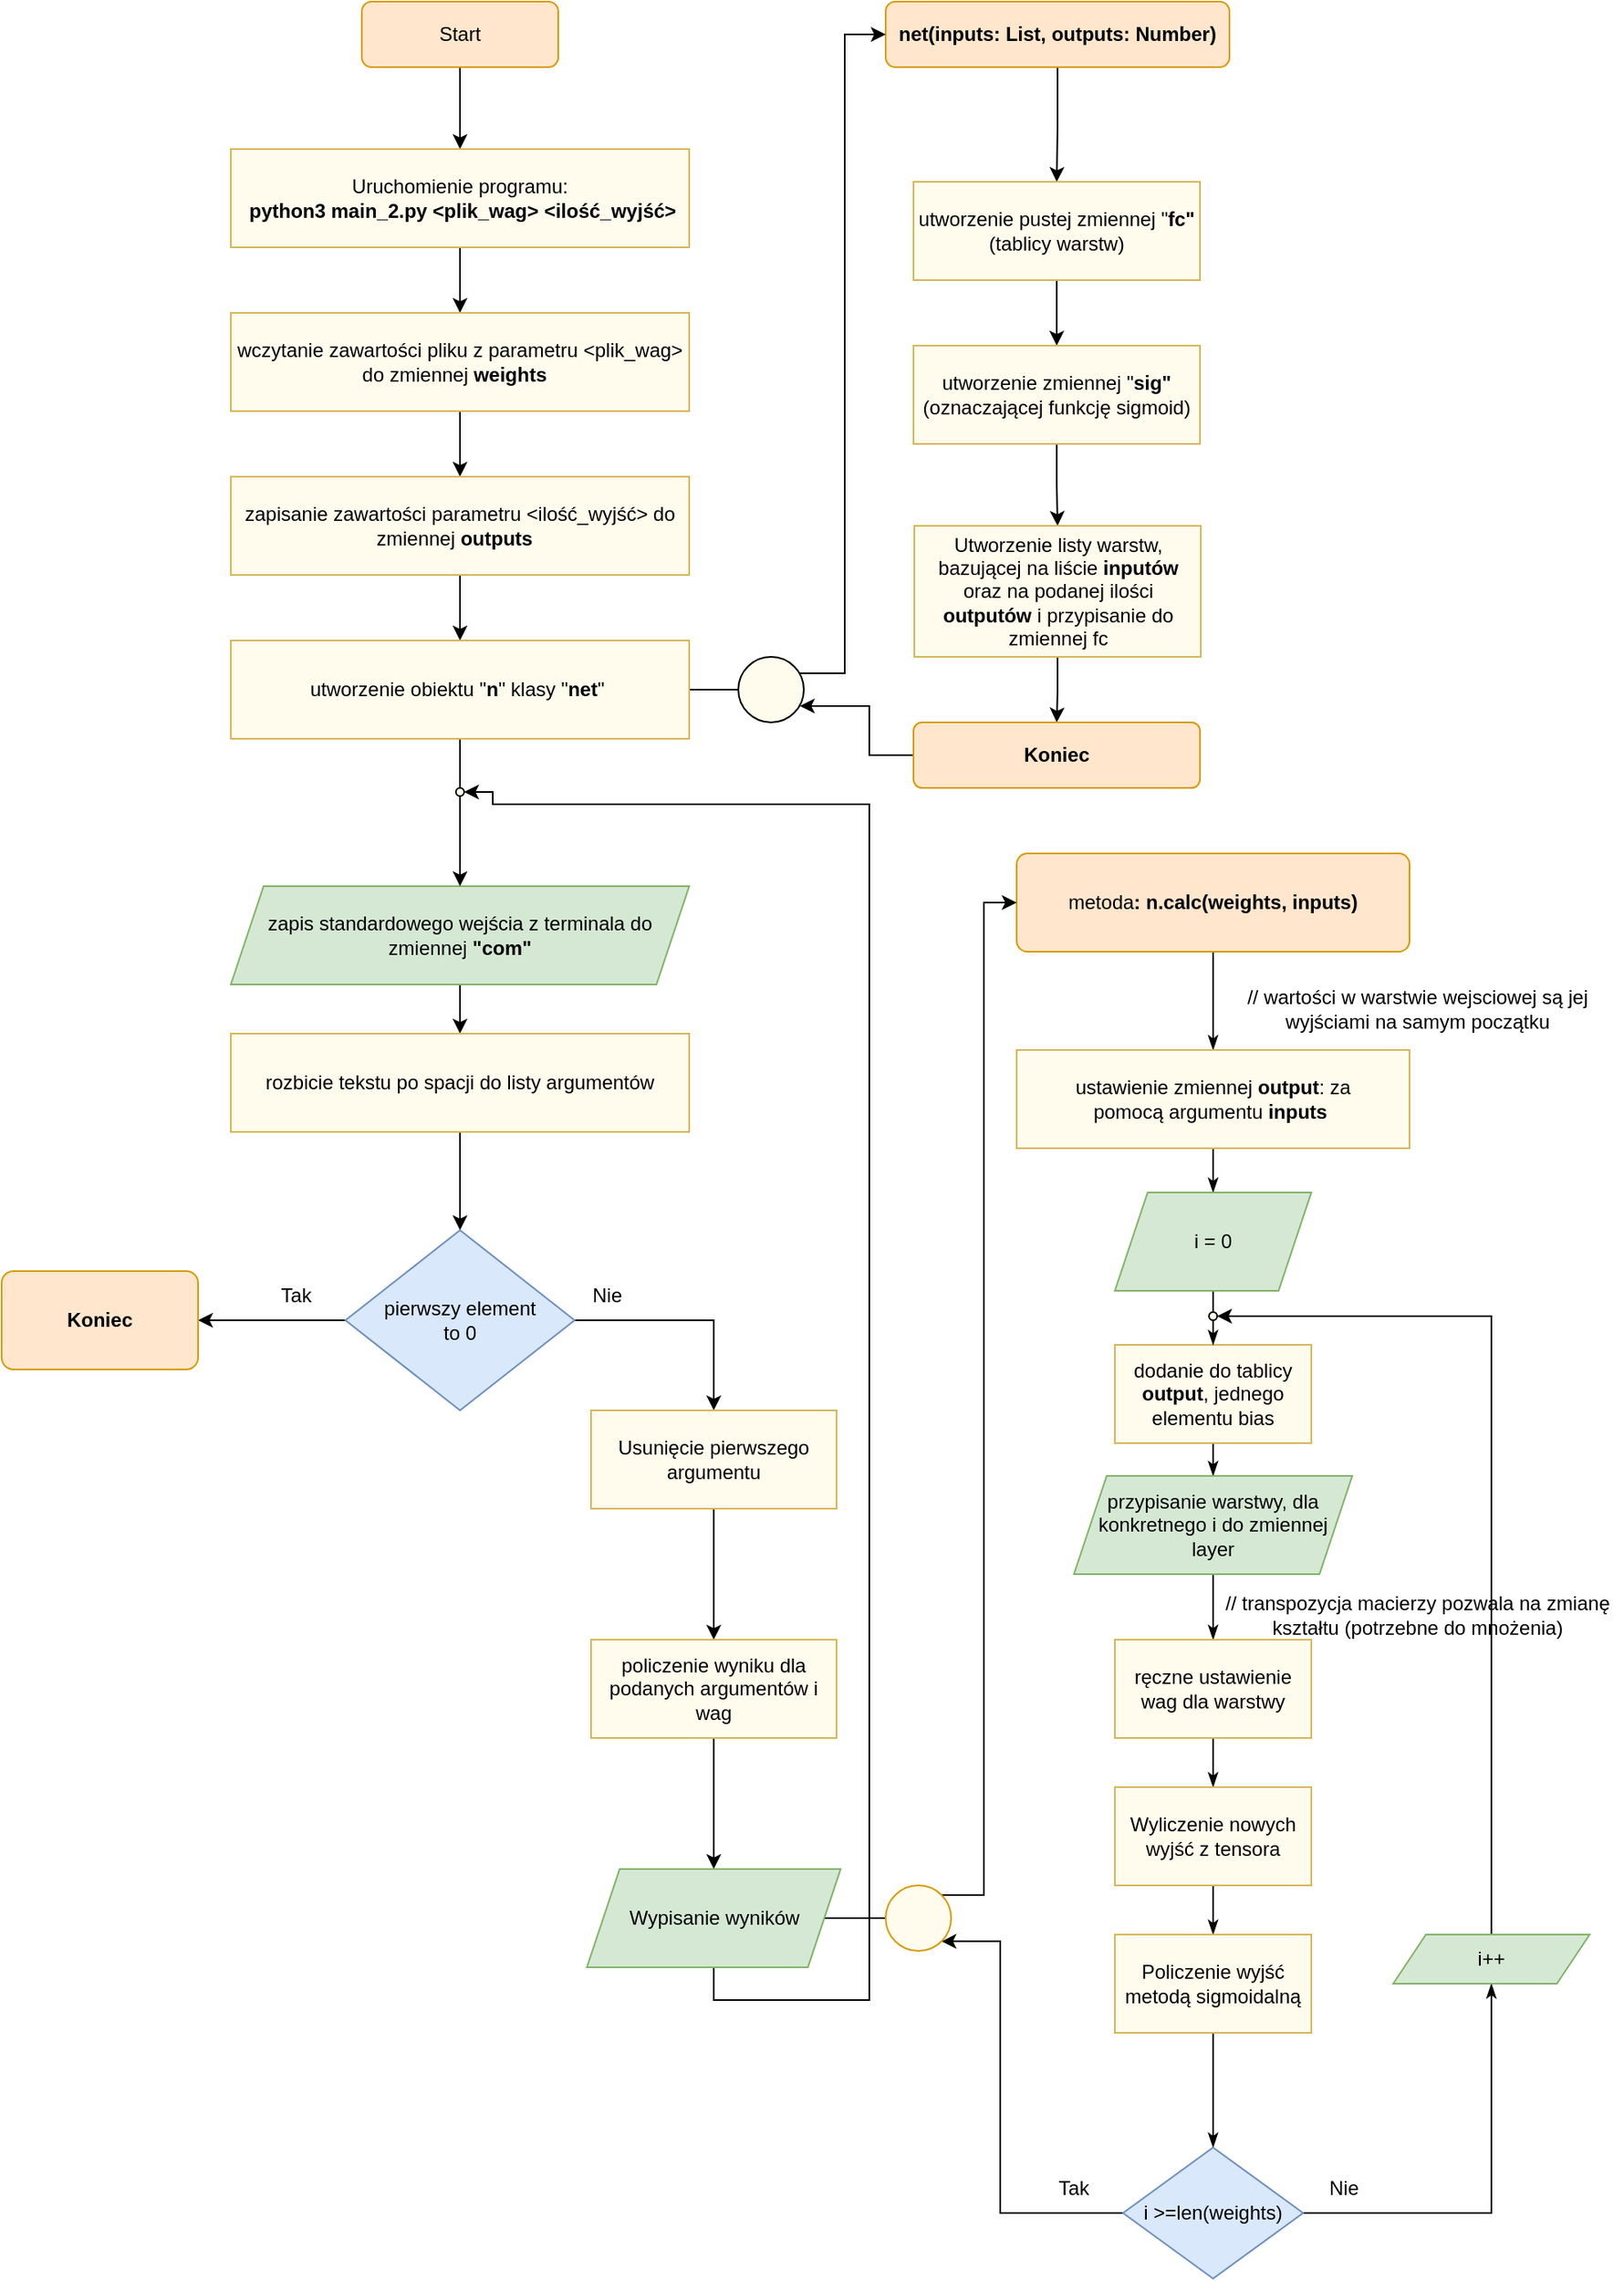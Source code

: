 <mxfile version="18.0.6" type="device"><diagram id="G3kfgfx3IevGa7mNwENL" name="Page-1"><mxGraphModel dx="2324" dy="2000" grid="1" gridSize="10" guides="1" tooltips="1" connect="1" arrows="1" fold="1" page="1" pageScale="1" pageWidth="1169" pageHeight="827" math="0" shadow="0"><root><mxCell id="0"/><mxCell id="1" parent="0"/><mxCell id="YVPmEyxwl0NTkwEvats3-7" value="" style="edgeStyle=orthogonalEdgeStyle;rounded=0;orthogonalLoop=1;jettySize=auto;html=1;" edge="1" parent="1" source="YVPmEyxwl0NTkwEvats3-2" target="YVPmEyxwl0NTkwEvats3-6"><mxGeometry relative="1" as="geometry"/></mxCell><mxCell id="YVPmEyxwl0NTkwEvats3-2" value="Start" style="rounded=1;whiteSpace=wrap;html=1;fillColor=#ffe6cc;strokeColor=#d79b00;" vertex="1" parent="1"><mxGeometry x="160" y="40" width="120" height="40" as="geometry"/></mxCell><mxCell id="YVPmEyxwl0NTkwEvats3-9" value="" style="edgeStyle=orthogonalEdgeStyle;rounded=0;orthogonalLoop=1;jettySize=auto;html=1;" edge="1" parent="1" source="YVPmEyxwl0NTkwEvats3-6" target="YVPmEyxwl0NTkwEvats3-8"><mxGeometry relative="1" as="geometry"/></mxCell><mxCell id="YVPmEyxwl0NTkwEvats3-6" value="Uruchomienie programu:&lt;br&gt;&amp;nbsp;&lt;b&gt;python3 main_2.py &amp;lt;plik_wag&amp;gt; &amp;lt;ilość_wyjść&amp;gt;&lt;/b&gt;" style="whiteSpace=wrap;html=1;fillColor=#FFFBED;rounded=1;arcSize=0;strokeColor=#d6b656;" vertex="1" parent="1"><mxGeometry x="80" y="130" width="280" height="60" as="geometry"/></mxCell><mxCell id="YVPmEyxwl0NTkwEvats3-11" value="" style="edgeStyle=orthogonalEdgeStyle;rounded=0;orthogonalLoop=1;jettySize=auto;html=1;" edge="1" parent="1" source="YVPmEyxwl0NTkwEvats3-8" target="YVPmEyxwl0NTkwEvats3-10"><mxGeometry relative="1" as="geometry"/></mxCell><mxCell id="YVPmEyxwl0NTkwEvats3-8" value="wczytanie zawartości pliku z parametru &amp;lt;plik_wag&amp;gt; do zmiennej &lt;b&gt;weights&lt;/b&gt;&amp;nbsp;&amp;nbsp;" style="whiteSpace=wrap;html=1;fillColor=#FFFBED;strokeColor=#d6b656;rounded=1;arcSize=0;" vertex="1" parent="1"><mxGeometry x="80" y="230" width="280" height="60" as="geometry"/></mxCell><mxCell id="YVPmEyxwl0NTkwEvats3-13" value="" style="edgeStyle=orthogonalEdgeStyle;rounded=0;orthogonalLoop=1;jettySize=auto;html=1;" edge="1" parent="1" source="YVPmEyxwl0NTkwEvats3-10" target="YVPmEyxwl0NTkwEvats3-12"><mxGeometry relative="1" as="geometry"/></mxCell><mxCell id="YVPmEyxwl0NTkwEvats3-10" value="zapisanie zawartości parametru &amp;lt;ilość_wyjść&amp;gt; do zmiennej &lt;b&gt;outputs&lt;/b&gt;&amp;nbsp;&amp;nbsp;" style="whiteSpace=wrap;html=1;fillColor=#FFFBED;strokeColor=#d6b656;rounded=1;arcSize=0;" vertex="1" parent="1"><mxGeometry x="80" y="330" width="280" height="60" as="geometry"/></mxCell><mxCell id="YVPmEyxwl0NTkwEvats3-32" style="edgeStyle=orthogonalEdgeStyle;rounded=0;orthogonalLoop=1;jettySize=auto;html=1;exitX=1;exitY=0.5;exitDx=0;exitDy=0;entryX=0;entryY=0.5;entryDx=0;entryDy=0;endArrow=none;endFill=0;" edge="1" parent="1" source="YVPmEyxwl0NTkwEvats3-12" target="YVPmEyxwl0NTkwEvats3-31"><mxGeometry relative="1" as="geometry"/></mxCell><mxCell id="YVPmEyxwl0NTkwEvats3-57" style="edgeStyle=orthogonalEdgeStyle;rounded=0;orthogonalLoop=1;jettySize=auto;html=1;exitX=0.5;exitY=1;exitDx=0;exitDy=0;entryX=0.5;entryY=0;entryDx=0;entryDy=0;endArrow=none;endFill=0;" edge="1" parent="1" source="YVPmEyxwl0NTkwEvats3-12" target="YVPmEyxwl0NTkwEvats3-56"><mxGeometry relative="1" as="geometry"/></mxCell><mxCell id="YVPmEyxwl0NTkwEvats3-12" value="utworzenie obiektu &quot;&lt;b&gt;n&lt;/b&gt;&quot; klasy &quot;&lt;b&gt;net&lt;/b&gt;&quot;&amp;nbsp;" style="whiteSpace=wrap;html=1;fillColor=#FFFBED;strokeColor=#d6b656;rounded=1;arcSize=0;" vertex="1" parent="1"><mxGeometry x="80" y="430" width="280" height="60" as="geometry"/></mxCell><mxCell id="YVPmEyxwl0NTkwEvats3-17" value="" style="edgeStyle=orthogonalEdgeStyle;rounded=0;orthogonalLoop=1;jettySize=auto;html=1;" edge="1" parent="1" source="YVPmEyxwl0NTkwEvats3-15" target="YVPmEyxwl0NTkwEvats3-16"><mxGeometry relative="1" as="geometry"/></mxCell><mxCell id="YVPmEyxwl0NTkwEvats3-15" value="&lt;b&gt;net(inputs: List, outputs: Number)&lt;/b&gt;" style="rounded=1;whiteSpace=wrap;html=1;fillColor=#ffe6cc;strokeColor=#d79b00;" vertex="1" parent="1"><mxGeometry x="480" y="40" width="210" height="40" as="geometry"/></mxCell><mxCell id="YVPmEyxwl0NTkwEvats3-19" value="" style="edgeStyle=orthogonalEdgeStyle;rounded=0;orthogonalLoop=1;jettySize=auto;html=1;" edge="1" parent="1" source="YVPmEyxwl0NTkwEvats3-16" target="YVPmEyxwl0NTkwEvats3-18"><mxGeometry relative="1" as="geometry"/></mxCell><mxCell id="YVPmEyxwl0NTkwEvats3-16" value="utworzenie pustej zmiennej &quot;&lt;b&gt;fc&quot;&lt;/b&gt; (tablicy warstw)" style="whiteSpace=wrap;html=1;fillColor=#FFFBED;strokeColor=#d6b656;rounded=1;arcSize=0;" vertex="1" parent="1"><mxGeometry x="497" y="150" width="175" height="60" as="geometry"/></mxCell><mxCell id="YVPmEyxwl0NTkwEvats3-21" value="" style="edgeStyle=orthogonalEdgeStyle;rounded=0;orthogonalLoop=1;jettySize=auto;html=1;" edge="1" parent="1" source="YVPmEyxwl0NTkwEvats3-18" target="YVPmEyxwl0NTkwEvats3-20"><mxGeometry relative="1" as="geometry"/></mxCell><mxCell id="YVPmEyxwl0NTkwEvats3-18" value="utworzenie zmiennej &quot;&lt;b&gt;sig&quot;&lt;/b&gt; (oznaczającej funkcję sigmoid)" style="whiteSpace=wrap;html=1;fillColor=#FFFBED;strokeColor=#d6b656;rounded=1;arcSize=0;" vertex="1" parent="1"><mxGeometry x="497" y="250" width="175" height="60" as="geometry"/></mxCell><mxCell id="YVPmEyxwl0NTkwEvats3-29" value="" style="edgeStyle=orthogonalEdgeStyle;rounded=0;orthogonalLoop=1;jettySize=auto;html=1;" edge="1" parent="1" source="YVPmEyxwl0NTkwEvats3-20" target="YVPmEyxwl0NTkwEvats3-28"><mxGeometry relative="1" as="geometry"/></mxCell><mxCell id="YVPmEyxwl0NTkwEvats3-20" value="Utworzenie listy warstw, bazującej na liście &lt;b&gt;inputów&lt;/b&gt; oraz na podanej ilości &lt;b&gt;outputów &lt;/b&gt;i przypisanie do zmiennej fc" style="whiteSpace=wrap;html=1;fillColor=#FFFBED;strokeColor=#d6b656;rounded=1;arcSize=0;" vertex="1" parent="1"><mxGeometry x="497.5" y="360" width="175" height="80" as="geometry"/></mxCell><mxCell id="YVPmEyxwl0NTkwEvats3-35" style="edgeStyle=orthogonalEdgeStyle;rounded=0;orthogonalLoop=1;jettySize=auto;html=1;exitX=0;exitY=0.5;exitDx=0;exitDy=0;endArrow=classic;endFill=1;entryX=0.94;entryY=0.737;entryDx=0;entryDy=0;entryPerimeter=0;" edge="1" parent="1" source="YVPmEyxwl0NTkwEvats3-28" target="YVPmEyxwl0NTkwEvats3-31"><mxGeometry relative="1" as="geometry"><mxPoint x="430" y="460" as="targetPoint"/><Array as="points"><mxPoint x="470" y="500"/><mxPoint x="470" y="470"/><mxPoint x="428" y="470"/></Array></mxGeometry></mxCell><mxCell id="YVPmEyxwl0NTkwEvats3-28" value="&lt;b&gt;Koniec&lt;/b&gt;" style="whiteSpace=wrap;html=1;fillColor=#ffe6cc;strokeColor=#d79b00;rounded=1;arcSize=13;" vertex="1" parent="1"><mxGeometry x="497" y="480" width="175" height="40" as="geometry"/></mxCell><mxCell id="YVPmEyxwl0NTkwEvats3-34" style="edgeStyle=orthogonalEdgeStyle;rounded=0;orthogonalLoop=1;jettySize=auto;html=1;exitX=1;exitY=0.5;exitDx=0;exitDy=0;entryX=0;entryY=0.5;entryDx=0;entryDy=0;endArrow=classic;endFill=1;" edge="1" parent="1" source="YVPmEyxwl0NTkwEvats3-31" target="YVPmEyxwl0NTkwEvats3-15"><mxGeometry relative="1" as="geometry"><Array as="points"><mxPoint x="420" y="460"/><mxPoint x="420" y="450"/><mxPoint x="455" y="450"/><mxPoint x="455" y="60"/></Array></mxGeometry></mxCell><mxCell id="YVPmEyxwl0NTkwEvats3-31" value="" style="ellipse;whiteSpace=wrap;html=1;fillColor=#FFFBED;" vertex="1" parent="1"><mxGeometry x="390" y="440" width="40" height="40" as="geometry"/></mxCell><mxCell id="YVPmEyxwl0NTkwEvats3-39" value="" style="edgeStyle=orthogonalEdgeStyle;rounded=0;orthogonalLoop=1;jettySize=auto;html=1;endArrow=classic;endFill=1;" edge="1" parent="1" source="YVPmEyxwl0NTkwEvats3-36" target="YVPmEyxwl0NTkwEvats3-38"><mxGeometry relative="1" as="geometry"/></mxCell><mxCell id="YVPmEyxwl0NTkwEvats3-36" value="zapis standardowego wejścia z terminala do zmiennej &lt;b&gt;&quot;com&quot;&lt;/b&gt;" style="shape=parallelogram;perimeter=parallelogramPerimeter;whiteSpace=wrap;html=1;fixedSize=1;fillColor=#d5e8d4;strokeColor=#82b366;" vertex="1" parent="1"><mxGeometry x="80" y="580" width="280" height="60" as="geometry"/></mxCell><mxCell id="YVPmEyxwl0NTkwEvats3-43" value="" style="edgeStyle=orthogonalEdgeStyle;rounded=0;orthogonalLoop=1;jettySize=auto;html=1;endArrow=classic;endFill=1;" edge="1" parent="1" source="YVPmEyxwl0NTkwEvats3-38" target="YVPmEyxwl0NTkwEvats3-42"><mxGeometry relative="1" as="geometry"/></mxCell><mxCell id="YVPmEyxwl0NTkwEvats3-38" value="rozbicie tekstu po spacji do listy argumentów" style="whiteSpace=wrap;html=1;fillColor=#FFFBED;strokeColor=#d6b656;rounded=1;arcSize=0;" vertex="1" parent="1"><mxGeometry x="80" y="670" width="280" height="60" as="geometry"/></mxCell><mxCell id="YVPmEyxwl0NTkwEvats3-45" value="" style="edgeStyle=orthogonalEdgeStyle;rounded=0;orthogonalLoop=1;jettySize=auto;html=1;endArrow=classic;endFill=1;" edge="1" parent="1" source="YVPmEyxwl0NTkwEvats3-42" target="YVPmEyxwl0NTkwEvats3-44"><mxGeometry relative="1" as="geometry"/></mxCell><mxCell id="YVPmEyxwl0NTkwEvats3-49" value="" style="edgeStyle=orthogonalEdgeStyle;rounded=0;orthogonalLoop=1;jettySize=auto;html=1;endArrow=classic;endFill=1;entryX=0.5;entryY=0;entryDx=0;entryDy=0;" edge="1" parent="1" source="YVPmEyxwl0NTkwEvats3-42" target="YVPmEyxwl0NTkwEvats3-48"><mxGeometry relative="1" as="geometry"/></mxCell><mxCell id="YVPmEyxwl0NTkwEvats3-42" value="pierwszy element &lt;br&gt;to 0" style="rhombus;whiteSpace=wrap;html=1;fillColor=#dae8fc;strokeColor=#6c8ebf;rounded=1;arcSize=0;" vertex="1" parent="1"><mxGeometry x="150" y="790" width="140" height="110" as="geometry"/></mxCell><mxCell id="YVPmEyxwl0NTkwEvats3-44" value="&lt;b&gt;Koniec&lt;/b&gt;" style="whiteSpace=wrap;html=1;fillColor=#ffe6cc;strokeColor=#d79b00;rounded=1;arcSize=12;" vertex="1" parent="1"><mxGeometry x="-60" y="815" width="120" height="60" as="geometry"/></mxCell><mxCell id="YVPmEyxwl0NTkwEvats3-46" value="Tak" style="text;html=1;strokeColor=none;fillColor=none;align=center;verticalAlign=middle;whiteSpace=wrap;rounded=0;" vertex="1" parent="1"><mxGeometry x="90" y="815" width="60" height="30" as="geometry"/></mxCell><mxCell id="YVPmEyxwl0NTkwEvats3-47" value="Nie" style="text;html=1;strokeColor=none;fillColor=none;align=center;verticalAlign=middle;whiteSpace=wrap;rounded=0;" vertex="1" parent="1"><mxGeometry x="280" y="815" width="60" height="30" as="geometry"/></mxCell><mxCell id="YVPmEyxwl0NTkwEvats3-52" value="" style="edgeStyle=orthogonalEdgeStyle;rounded=0;orthogonalLoop=1;jettySize=auto;html=1;endArrow=classic;endFill=1;" edge="1" parent="1" source="YVPmEyxwl0NTkwEvats3-48" target="YVPmEyxwl0NTkwEvats3-51"><mxGeometry relative="1" as="geometry"/></mxCell><mxCell id="YVPmEyxwl0NTkwEvats3-48" value="Usunięcie pierwszego argumentu" style="whiteSpace=wrap;html=1;fillColor=#FFFBED;strokeColor=#d6b656;rounded=1;arcSize=0;" vertex="1" parent="1"><mxGeometry x="300" y="900" width="150" height="60" as="geometry"/></mxCell><mxCell id="YVPmEyxwl0NTkwEvats3-54" value="" style="edgeStyle=orthogonalEdgeStyle;rounded=0;orthogonalLoop=1;jettySize=auto;html=1;endArrow=classic;endFill=1;" edge="1" parent="1" source="YVPmEyxwl0NTkwEvats3-51" target="YVPmEyxwl0NTkwEvats3-53"><mxGeometry relative="1" as="geometry"/></mxCell><mxCell id="YVPmEyxwl0NTkwEvats3-51" value="policzenie wyniku dla podanych argumentów i wag" style="whiteSpace=wrap;html=1;fillColor=#FFFBED;strokeColor=#d6b656;rounded=1;arcSize=0;" vertex="1" parent="1"><mxGeometry x="300" y="1040" width="150" height="60" as="geometry"/></mxCell><mxCell id="YVPmEyxwl0NTkwEvats3-55" style="edgeStyle=orthogonalEdgeStyle;rounded=0;orthogonalLoop=1;jettySize=auto;html=1;exitX=0.5;exitY=1;exitDx=0;exitDy=0;endArrow=classic;endFill=1;entryX=1;entryY=0.5;entryDx=0;entryDy=0;" edge="1" parent="1" source="YVPmEyxwl0NTkwEvats3-53" target="YVPmEyxwl0NTkwEvats3-56"><mxGeometry relative="1" as="geometry"><mxPoint x="230" y="520" as="targetPoint"/><Array as="points"><mxPoint x="375" y="1260"/><mxPoint x="470" y="1260"/><mxPoint x="470" y="530"/><mxPoint x="240" y="530"/><mxPoint x="240" y="523"/></Array></mxGeometry></mxCell><mxCell id="YVPmEyxwl0NTkwEvats3-91" value="" style="edgeStyle=orthogonalEdgeStyle;rounded=0;orthogonalLoop=1;jettySize=auto;html=1;endArrow=none;endFill=0;" edge="1" parent="1" source="YVPmEyxwl0NTkwEvats3-53" target="YVPmEyxwl0NTkwEvats3-90"><mxGeometry relative="1" as="geometry"/></mxCell><mxCell id="YVPmEyxwl0NTkwEvats3-53" value="Wypisanie wyników" style="shape=parallelogram;perimeter=parallelogramPerimeter;whiteSpace=wrap;html=1;fixedSize=1;fillColor=#d5e8d4;strokeColor=#82b366;rounded=1;arcSize=0;" vertex="1" parent="1"><mxGeometry x="297.5" y="1180" width="155" height="60" as="geometry"/></mxCell><mxCell id="YVPmEyxwl0NTkwEvats3-59" style="edgeStyle=orthogonalEdgeStyle;rounded=0;orthogonalLoop=1;jettySize=auto;html=1;exitX=0.5;exitY=1;exitDx=0;exitDy=0;entryX=0.5;entryY=0;entryDx=0;entryDy=0;endArrow=classic;endFill=1;" edge="1" parent="1" source="YVPmEyxwl0NTkwEvats3-56" target="YVPmEyxwl0NTkwEvats3-36"><mxGeometry relative="1" as="geometry"/></mxCell><mxCell id="YVPmEyxwl0NTkwEvats3-56" value="" style="ellipse;whiteSpace=wrap;html=1;fillColor=#FFFBED;" vertex="1" parent="1"><mxGeometry x="217.5" y="520" width="5" height="5" as="geometry"/></mxCell><mxCell id="YVPmEyxwl0NTkwEvats3-63" value="" style="edgeStyle=orthogonalEdgeStyle;rounded=0;orthogonalLoop=1;jettySize=auto;html=1;endArrow=classicThin;endFill=1;" edge="1" parent="1" source="YVPmEyxwl0NTkwEvats3-60" target="YVPmEyxwl0NTkwEvats3-62"><mxGeometry relative="1" as="geometry"/></mxCell><mxCell id="YVPmEyxwl0NTkwEvats3-60" value="metoda&lt;b&gt;: n.calc(weights, inputs)&lt;/b&gt;" style="whiteSpace=wrap;html=1;fillColor=#ffe6cc;strokeColor=#d79b00;rounded=1;arcSize=11;" vertex="1" parent="1"><mxGeometry x="560" y="560" width="240" height="60" as="geometry"/></mxCell><mxCell id="YVPmEyxwl0NTkwEvats3-65" value="" style="edgeStyle=orthogonalEdgeStyle;rounded=0;orthogonalLoop=1;jettySize=auto;html=1;endArrow=classicThin;endFill=1;" edge="1" parent="1" source="YVPmEyxwl0NTkwEvats3-62" target="YVPmEyxwl0NTkwEvats3-64"><mxGeometry relative="1" as="geometry"/></mxCell><mxCell id="YVPmEyxwl0NTkwEvats3-62" value="ustawienie zmiennej &lt;b&gt;output&lt;/b&gt;: za pomocą&lt;b&gt;&amp;nbsp;&lt;/b&gt;argumentu&lt;b&gt; inputs&lt;/b&gt;&amp;nbsp;" style="whiteSpace=wrap;html=1;fillColor=#FFFBED;strokeColor=#d6b656;rounded=1;arcSize=0;" vertex="1" parent="1"><mxGeometry x="560" y="680" width="240" height="60" as="geometry"/></mxCell><mxCell id="YVPmEyxwl0NTkwEvats3-88" style="edgeStyle=orthogonalEdgeStyle;rounded=0;orthogonalLoop=1;jettySize=auto;html=1;exitX=0.5;exitY=1;exitDx=0;exitDy=0;entryX=0.5;entryY=0;entryDx=0;entryDy=0;endArrow=none;endFill=0;" edge="1" parent="1" source="YVPmEyxwl0NTkwEvats3-64" target="YVPmEyxwl0NTkwEvats3-85"><mxGeometry relative="1" as="geometry"/></mxCell><mxCell id="YVPmEyxwl0NTkwEvats3-64" value="i = 0" style="shape=parallelogram;perimeter=parallelogramPerimeter;whiteSpace=wrap;html=1;fixedSize=1;fillColor=#d5e8d4;strokeColor=#82b366;" vertex="1" parent="1"><mxGeometry x="620" y="767" width="120" height="60" as="geometry"/></mxCell><mxCell id="YVPmEyxwl0NTkwEvats3-72" value="" style="edgeStyle=orthogonalEdgeStyle;rounded=0;orthogonalLoop=1;jettySize=auto;html=1;endArrow=classicThin;endFill=1;" edge="1" parent="1" source="YVPmEyxwl0NTkwEvats3-68" target="YVPmEyxwl0NTkwEvats3-71"><mxGeometry relative="1" as="geometry"/></mxCell><mxCell id="YVPmEyxwl0NTkwEvats3-68" value="dodanie do tablicy &lt;b&gt;output&lt;/b&gt;, jednego elementu bias" style="whiteSpace=wrap;html=1;fillColor=#FFFBED;strokeColor=#d6b656;" vertex="1" parent="1"><mxGeometry x="620" y="860" width="120" height="60" as="geometry"/></mxCell><mxCell id="YVPmEyxwl0NTkwEvats3-70" value="// wartości w warstwie wejsciowej są jej wyjściami na samym początku" style="text;html=1;strokeColor=none;fillColor=none;align=center;verticalAlign=middle;whiteSpace=wrap;rounded=0;" vertex="1" parent="1"><mxGeometry x="690" y="640" width="230" height="30" as="geometry"/></mxCell><mxCell id="YVPmEyxwl0NTkwEvats3-74" value="" style="edgeStyle=orthogonalEdgeStyle;rounded=0;orthogonalLoop=1;jettySize=auto;html=1;endArrow=classicThin;endFill=1;" edge="1" parent="1" source="YVPmEyxwl0NTkwEvats3-71" target="YVPmEyxwl0NTkwEvats3-73"><mxGeometry relative="1" as="geometry"/></mxCell><mxCell id="YVPmEyxwl0NTkwEvats3-71" value="przypisanie warstwy, dla konkretnego i do zmiennej layer" style="shape=parallelogram;perimeter=parallelogramPerimeter;whiteSpace=wrap;html=1;fixedSize=1;fillColor=#d5e8d4;strokeColor=#82b366;" vertex="1" parent="1"><mxGeometry x="595" y="940" width="170" height="60" as="geometry"/></mxCell><mxCell id="YVPmEyxwl0NTkwEvats3-77" value="" style="edgeStyle=orthogonalEdgeStyle;rounded=0;orthogonalLoop=1;jettySize=auto;html=1;endArrow=classicThin;endFill=1;" edge="1" parent="1" source="YVPmEyxwl0NTkwEvats3-73" target="YVPmEyxwl0NTkwEvats3-76"><mxGeometry relative="1" as="geometry"/></mxCell><mxCell id="YVPmEyxwl0NTkwEvats3-73" value="ręczne ustawienie wag dla warstwy" style="whiteSpace=wrap;html=1;fillColor=#FFFBED;strokeColor=#d6b656;" vertex="1" parent="1"><mxGeometry x="620" y="1040" width="120" height="60" as="geometry"/></mxCell><mxCell id="YVPmEyxwl0NTkwEvats3-75" value="// transpozycja macierzy pozwala na zmianę kształtu (potrzebne do mnożenia)" style="text;html=1;strokeColor=none;fillColor=none;align=center;verticalAlign=middle;whiteSpace=wrap;rounded=0;" vertex="1" parent="1"><mxGeometry x="680" y="1010" width="250" height="30" as="geometry"/></mxCell><mxCell id="YVPmEyxwl0NTkwEvats3-79" value="" style="edgeStyle=orthogonalEdgeStyle;rounded=0;orthogonalLoop=1;jettySize=auto;html=1;endArrow=classicThin;endFill=1;" edge="1" parent="1" source="YVPmEyxwl0NTkwEvats3-76" target="YVPmEyxwl0NTkwEvats3-78"><mxGeometry relative="1" as="geometry"/></mxCell><mxCell id="YVPmEyxwl0NTkwEvats3-76" value="Wyliczenie nowych wyjść z tensora" style="whiteSpace=wrap;html=1;fillColor=#FFFBED;strokeColor=#d6b656;" vertex="1" parent="1"><mxGeometry x="620" y="1130" width="120" height="60" as="geometry"/></mxCell><mxCell id="YVPmEyxwl0NTkwEvats3-81" value="" style="edgeStyle=orthogonalEdgeStyle;rounded=0;orthogonalLoop=1;jettySize=auto;html=1;endArrow=classicThin;endFill=1;" edge="1" parent="1" source="YVPmEyxwl0NTkwEvats3-78" target="YVPmEyxwl0NTkwEvats3-80"><mxGeometry relative="1" as="geometry"/></mxCell><mxCell id="YVPmEyxwl0NTkwEvats3-78" value="Policzenie wyjść metodą sigmoidalną" style="whiteSpace=wrap;html=1;fillColor=#FFFBED;strokeColor=#d6b656;" vertex="1" parent="1"><mxGeometry x="620" y="1220" width="120" height="60" as="geometry"/></mxCell><mxCell id="YVPmEyxwl0NTkwEvats3-83" value="" style="edgeStyle=orthogonalEdgeStyle;rounded=0;orthogonalLoop=1;jettySize=auto;html=1;endArrow=classicThin;endFill=1;" edge="1" parent="1" source="YVPmEyxwl0NTkwEvats3-80" target="YVPmEyxwl0NTkwEvats3-82"><mxGeometry relative="1" as="geometry"><Array as="points"><mxPoint x="850" y="1390"/></Array></mxGeometry></mxCell><mxCell id="YVPmEyxwl0NTkwEvats3-92" style="edgeStyle=orthogonalEdgeStyle;rounded=0;orthogonalLoop=1;jettySize=auto;html=1;exitX=0;exitY=0.5;exitDx=0;exitDy=0;entryX=1;entryY=1;entryDx=0;entryDy=0;endArrow=classic;endFill=1;" edge="1" parent="1" source="YVPmEyxwl0NTkwEvats3-80" target="YVPmEyxwl0NTkwEvats3-90"><mxGeometry relative="1" as="geometry"><Array as="points"><mxPoint x="550" y="1390"/><mxPoint x="550" y="1224"/></Array></mxGeometry></mxCell><mxCell id="YVPmEyxwl0NTkwEvats3-80" value="i &amp;gt;=len(weights)" style="rhombus;whiteSpace=wrap;html=1;fillColor=#dae8fc;strokeColor=#6c8ebf;" vertex="1" parent="1"><mxGeometry x="625" y="1350" width="110" height="80" as="geometry"/></mxCell><mxCell id="YVPmEyxwl0NTkwEvats3-89" style="edgeStyle=orthogonalEdgeStyle;rounded=0;orthogonalLoop=1;jettySize=auto;html=1;exitX=0.5;exitY=0;exitDx=0;exitDy=0;entryX=1;entryY=0.5;entryDx=0;entryDy=0;endArrow=classic;endFill=1;" edge="1" parent="1" source="YVPmEyxwl0NTkwEvats3-82" target="YVPmEyxwl0NTkwEvats3-85"><mxGeometry relative="1" as="geometry"/></mxCell><mxCell id="YVPmEyxwl0NTkwEvats3-82" value="i++" style="shape=parallelogram;perimeter=parallelogramPerimeter;whiteSpace=wrap;html=1;fixedSize=1;fillColor=#d5e8d4;strokeColor=#82b366;" vertex="1" parent="1"><mxGeometry x="790" y="1220" width="120" height="30" as="geometry"/></mxCell><mxCell id="YVPmEyxwl0NTkwEvats3-84" value="Nie" style="text;html=1;strokeColor=none;fillColor=none;align=center;verticalAlign=middle;whiteSpace=wrap;rounded=0;" vertex="1" parent="1"><mxGeometry x="730" y="1360" width="60" height="30" as="geometry"/></mxCell><mxCell id="YVPmEyxwl0NTkwEvats3-87" style="edgeStyle=orthogonalEdgeStyle;rounded=0;orthogonalLoop=1;jettySize=auto;html=1;exitX=0.5;exitY=1;exitDx=0;exitDy=0;entryX=0.5;entryY=0;entryDx=0;entryDy=0;endArrow=classicThin;endFill=1;" edge="1" parent="1" source="YVPmEyxwl0NTkwEvats3-85" target="YVPmEyxwl0NTkwEvats3-68"><mxGeometry relative="1" as="geometry"/></mxCell><mxCell id="YVPmEyxwl0NTkwEvats3-85" value="" style="ellipse;whiteSpace=wrap;html=1;fillColor=#FFFBED;" vertex="1" parent="1"><mxGeometry x="677.5" y="840" width="5" height="5" as="geometry"/></mxCell><mxCell id="YVPmEyxwl0NTkwEvats3-94" style="edgeStyle=orthogonalEdgeStyle;rounded=0;orthogonalLoop=1;jettySize=auto;html=1;exitX=1;exitY=0;exitDx=0;exitDy=0;entryX=0;entryY=0.5;entryDx=0;entryDy=0;endArrow=classic;endFill=1;" edge="1" parent="1" source="YVPmEyxwl0NTkwEvats3-90" target="YVPmEyxwl0NTkwEvats3-60"><mxGeometry relative="1" as="geometry"/></mxCell><mxCell id="YVPmEyxwl0NTkwEvats3-90" value="" style="ellipse;whiteSpace=wrap;html=1;fillColor=#FFFBED;strokeColor=#d79b00;rounded=1;arcSize=0;" vertex="1" parent="1"><mxGeometry x="480" y="1190" width="40" height="40" as="geometry"/></mxCell><mxCell id="YVPmEyxwl0NTkwEvats3-93" value="Tak" style="text;html=1;strokeColor=none;fillColor=none;align=center;verticalAlign=middle;whiteSpace=wrap;rounded=0;" vertex="1" parent="1"><mxGeometry x="565" y="1360" width="60" height="30" as="geometry"/></mxCell></root></mxGraphModel></diagram></mxfile>
